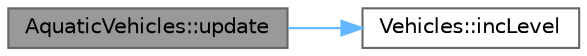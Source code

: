 digraph "AquaticVehicles::update"
{
 // LATEX_PDF_SIZE
  bgcolor="transparent";
  edge [fontname=Helvetica,fontsize=10,labelfontname=Helvetica,labelfontsize=10];
  node [fontname=Helvetica,fontsize=10,shape=box,height=0.2,width=0.4];
  rankdir="LR";
  Node1 [label="AquaticVehicles::update",height=0.2,width=0.4,color="gray40", fillcolor="grey60", style="filled", fontcolor="black",tooltip=" "];
  Node1 -> Node2 [color="steelblue1",style="solid"];
  Node2 [label="Vehicles::incLevel",height=0.2,width=0.4,color="grey40", fillcolor="white", style="filled",URL="$class_vehicles.html#a2e2544908fae0fe028acbb2f1462325a",tooltip=" "];
}
